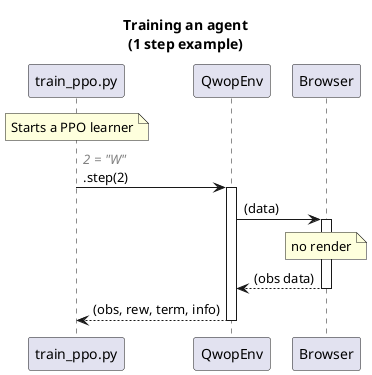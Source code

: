 @startuml "play"

title Training an agent\n(1 step example)

autoactivate on

participant train_ppo.py as script
participant QwopEnv as env
participant Browser as browser

note over script: Starts a PPO learner

script -> env: <font color="gray"><i>2 = "W"</i></font>\n.step(2)
env -> browser: (data)
note over browser: no render
browser --> env: (obs data)
env --> script: (obs, rew, term, info)
deactivate script

@enduml

